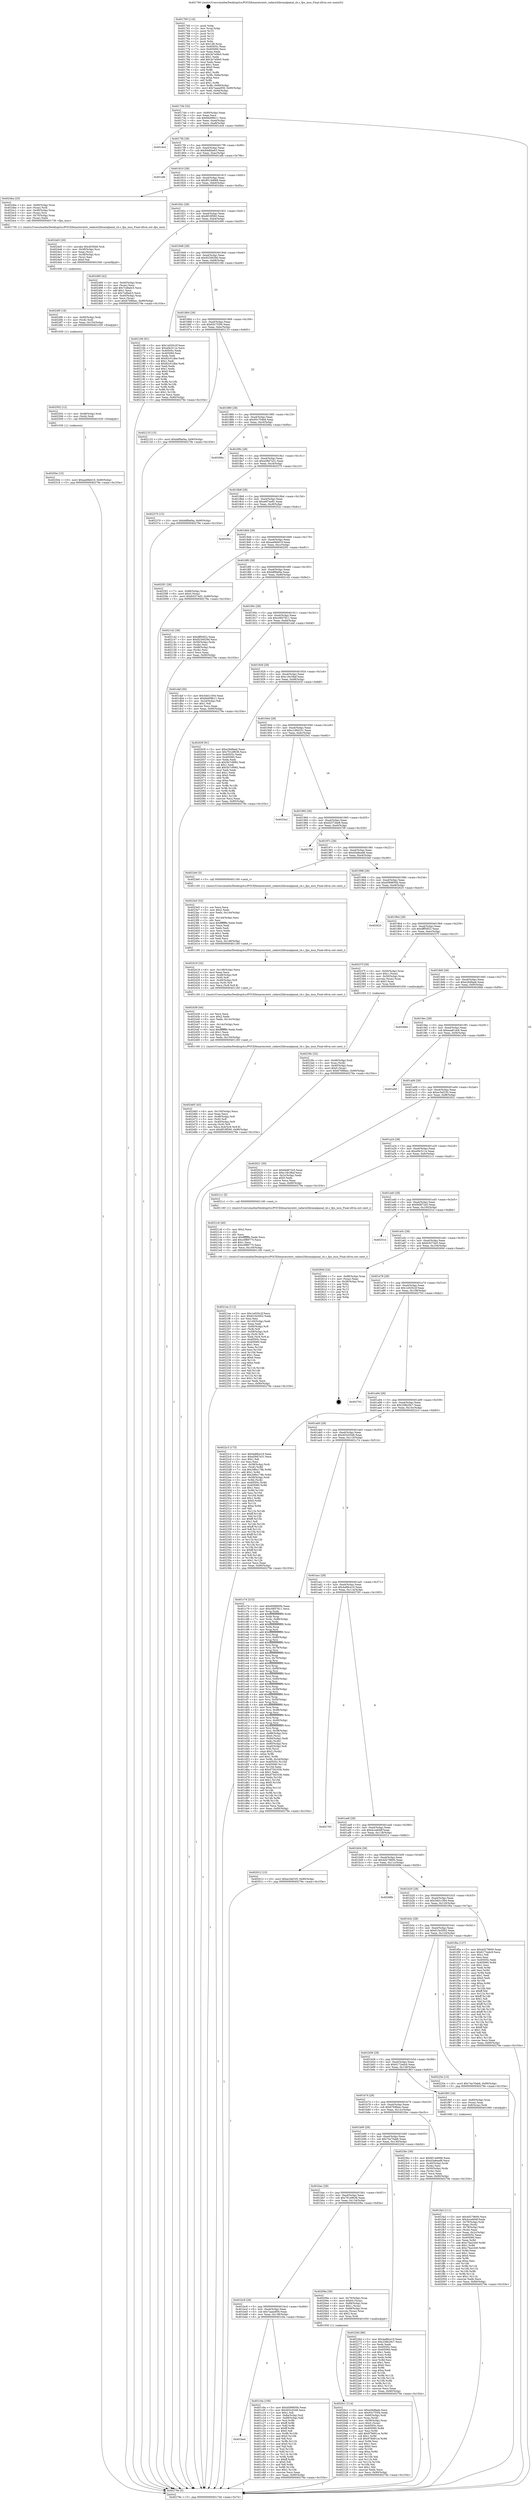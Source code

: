 digraph "0x401760" {
  label = "0x401760 (/mnt/c/Users/mathe/Desktop/tcc/POCII/binaries/extr_radare2libranalpanal_sh.c_fpu_insn_Final-ollvm.out::main(0))"
  labelloc = "t"
  node[shape=record]

  Entry [label="",width=0.3,height=0.3,shape=circle,fillcolor=black,style=filled]
  "0x4017d4" [label="{
     0x4017d4 [32]\l
     | [instrs]\l
     &nbsp;&nbsp;0x4017d4 \<+6\>: mov -0x90(%rbp),%eax\l
     &nbsp;&nbsp;0x4017da \<+2\>: mov %eax,%ecx\l
     &nbsp;&nbsp;0x4017dc \<+6\>: sub $0x84d08b11,%ecx\l
     &nbsp;&nbsp;0x4017e2 \<+6\>: mov %eax,-0xa4(%rbp)\l
     &nbsp;&nbsp;0x4017e8 \<+6\>: mov %ecx,-0xa8(%rbp)\l
     &nbsp;&nbsp;0x4017ee \<+6\>: je 0000000000401dcd \<main+0x66d\>\l
  }"]
  "0x401dcd" [label="{
     0x401dcd\l
  }", style=dashed]
  "0x4017f4" [label="{
     0x4017f4 [28]\l
     | [instrs]\l
     &nbsp;&nbsp;0x4017f4 \<+5\>: jmp 00000000004017f9 \<main+0x99\>\l
     &nbsp;&nbsp;0x4017f9 \<+6\>: mov -0xa4(%rbp),%eax\l
     &nbsp;&nbsp;0x4017ff \<+5\>: sub $0x84dbbeb3,%eax\l
     &nbsp;&nbsp;0x401804 \<+6\>: mov %eax,-0xac(%rbp)\l
     &nbsp;&nbsp;0x40180a \<+6\>: je 0000000000401efb \<main+0x79b\>\l
  }"]
  Exit [label="",width=0.3,height=0.3,shape=circle,fillcolor=black,style=filled,peripheries=2]
  "0x401efb" [label="{
     0x401efb\l
  }", style=dashed]
  "0x401810" [label="{
     0x401810 [28]\l
     | [instrs]\l
     &nbsp;&nbsp;0x401810 \<+5\>: jmp 0000000000401815 \<main+0xb5\>\l
     &nbsp;&nbsp;0x401815 \<+6\>: mov -0xa4(%rbp),%eax\l
     &nbsp;&nbsp;0x40181b \<+5\>: sub $0x8514d068,%eax\l
     &nbsp;&nbsp;0x401820 \<+6\>: mov %eax,-0xb0(%rbp)\l
     &nbsp;&nbsp;0x401826 \<+6\>: je 00000000004024ba \<main+0xd5a\>\l
  }"]
  "0x40250e" [label="{
     0x40250e [15]\l
     | [instrs]\l
     &nbsp;&nbsp;0x40250e \<+10\>: movl $0xaa08dd19,-0x90(%rbp)\l
     &nbsp;&nbsp;0x402518 \<+5\>: jmp 000000000040279e \<main+0x103e\>\l
  }"]
  "0x4024ba" [label="{
     0x4024ba [25]\l
     | [instrs]\l
     &nbsp;&nbsp;0x4024ba \<+4\>: mov -0x60(%rbp),%rax\l
     &nbsp;&nbsp;0x4024be \<+3\>: mov (%rax),%rdi\l
     &nbsp;&nbsp;0x4024c1 \<+4\>: mov -0x48(%rbp),%rax\l
     &nbsp;&nbsp;0x4024c5 \<+3\>: mov (%rax),%rsi\l
     &nbsp;&nbsp;0x4024c8 \<+4\>: mov -0x70(%rbp),%rax\l
     &nbsp;&nbsp;0x4024cc \<+2\>: mov (%rax),%edx\l
     &nbsp;&nbsp;0x4024ce \<+5\>: call 0000000000401730 \<fpu_insn\>\l
     | [calls]\l
     &nbsp;&nbsp;0x401730 \{1\} (/mnt/c/Users/mathe/Desktop/tcc/POCII/binaries/extr_radare2libranalpanal_sh.c_fpu_insn_Final-ollvm.out::fpu_insn)\l
  }"]
  "0x40182c" [label="{
     0x40182c [28]\l
     | [instrs]\l
     &nbsp;&nbsp;0x40182c \<+5\>: jmp 0000000000401831 \<main+0xd1\>\l
     &nbsp;&nbsp;0x401831 \<+6\>: mov -0xa4(%rbp),%eax\l
     &nbsp;&nbsp;0x401837 \<+5\>: sub $0x8f19f560,%eax\l
     &nbsp;&nbsp;0x40183c \<+6\>: mov %eax,-0xb4(%rbp)\l
     &nbsp;&nbsp;0x401842 \<+6\>: je 0000000000402490 \<main+0xd30\>\l
  }"]
  "0x402502" [label="{
     0x402502 [12]\l
     | [instrs]\l
     &nbsp;&nbsp;0x402502 \<+4\>: mov -0x48(%rbp),%rdi\l
     &nbsp;&nbsp;0x402506 \<+3\>: mov (%rdi),%rdi\l
     &nbsp;&nbsp;0x402509 \<+5\>: call 0000000000401030 \<free@plt\>\l
     | [calls]\l
     &nbsp;&nbsp;0x401030 \{1\} (unknown)\l
  }"]
  "0x402490" [label="{
     0x402490 [42]\l
     | [instrs]\l
     &nbsp;&nbsp;0x402490 \<+4\>: mov -0x40(%rbp),%rax\l
     &nbsp;&nbsp;0x402494 \<+2\>: mov (%rax),%ecx\l
     &nbsp;&nbsp;0x402496 \<+6\>: add $0x7cdfadc5,%ecx\l
     &nbsp;&nbsp;0x40249c \<+3\>: add $0x1,%ecx\l
     &nbsp;&nbsp;0x40249f \<+6\>: sub $0x7cdfadc5,%ecx\l
     &nbsp;&nbsp;0x4024a5 \<+4\>: mov -0x40(%rbp),%rax\l
     &nbsp;&nbsp;0x4024a9 \<+2\>: mov %ecx,(%rax)\l
     &nbsp;&nbsp;0x4024ab \<+10\>: movl $0x6769feec,-0x90(%rbp)\l
     &nbsp;&nbsp;0x4024b5 \<+5\>: jmp 000000000040279e \<main+0x103e\>\l
  }"]
  "0x401848" [label="{
     0x401848 [28]\l
     | [instrs]\l
     &nbsp;&nbsp;0x401848 \<+5\>: jmp 000000000040184d \<main+0xed\>\l
     &nbsp;&nbsp;0x40184d \<+6\>: mov -0xa4(%rbp),%eax\l
     &nbsp;&nbsp;0x401853 \<+5\>: sub $0x9230029d,%eax\l
     &nbsp;&nbsp;0x401858 \<+6\>: mov %eax,-0xb8(%rbp)\l
     &nbsp;&nbsp;0x40185e \<+6\>: je 0000000000402166 \<main+0xa06\>\l
  }"]
  "0x4024f0" [label="{
     0x4024f0 [18]\l
     | [instrs]\l
     &nbsp;&nbsp;0x4024f0 \<+4\>: mov -0x60(%rbp),%rdi\l
     &nbsp;&nbsp;0x4024f4 \<+3\>: mov (%rdi),%rdi\l
     &nbsp;&nbsp;0x4024f7 \<+6\>: mov %eax,-0x154(%rbp)\l
     &nbsp;&nbsp;0x4024fd \<+5\>: call 0000000000401030 \<free@plt\>\l
     | [calls]\l
     &nbsp;&nbsp;0x401030 \{1\} (unknown)\l
  }"]
  "0x402166" [label="{
     0x402166 [91]\l
     | [instrs]\l
     &nbsp;&nbsp;0x402166 \<+5\>: mov $0x1e020c2f,%eax\l
     &nbsp;&nbsp;0x40216b \<+5\>: mov $0xef4c511e,%ecx\l
     &nbsp;&nbsp;0x402170 \<+7\>: mov 0x40505c,%edx\l
     &nbsp;&nbsp;0x402177 \<+7\>: mov 0x405060,%esi\l
     &nbsp;&nbsp;0x40217e \<+2\>: mov %edx,%edi\l
     &nbsp;&nbsp;0x402180 \<+6\>: add $0x82c01dbe,%edi\l
     &nbsp;&nbsp;0x402186 \<+3\>: sub $0x1,%edi\l
     &nbsp;&nbsp;0x402189 \<+6\>: sub $0x82c01dbe,%edi\l
     &nbsp;&nbsp;0x40218f \<+3\>: imul %edi,%edx\l
     &nbsp;&nbsp;0x402192 \<+3\>: and $0x1,%edx\l
     &nbsp;&nbsp;0x402195 \<+3\>: cmp $0x0,%edx\l
     &nbsp;&nbsp;0x402198 \<+4\>: sete %r8b\l
     &nbsp;&nbsp;0x40219c \<+3\>: cmp $0xa,%esi\l
     &nbsp;&nbsp;0x40219f \<+4\>: setl %r9b\l
     &nbsp;&nbsp;0x4021a3 \<+3\>: mov %r8b,%r10b\l
     &nbsp;&nbsp;0x4021a6 \<+3\>: and %r9b,%r10b\l
     &nbsp;&nbsp;0x4021a9 \<+3\>: xor %r9b,%r8b\l
     &nbsp;&nbsp;0x4021ac \<+3\>: or %r8b,%r10b\l
     &nbsp;&nbsp;0x4021af \<+4\>: test $0x1,%r10b\l
     &nbsp;&nbsp;0x4021b3 \<+3\>: cmovne %ecx,%eax\l
     &nbsp;&nbsp;0x4021b6 \<+6\>: mov %eax,-0x90(%rbp)\l
     &nbsp;&nbsp;0x4021bc \<+5\>: jmp 000000000040279e \<main+0x103e\>\l
  }"]
  "0x401864" [label="{
     0x401864 [28]\l
     | [instrs]\l
     &nbsp;&nbsp;0x401864 \<+5\>: jmp 0000000000401869 \<main+0x109\>\l
     &nbsp;&nbsp;0x401869 \<+6\>: mov -0xa4(%rbp),%eax\l
     &nbsp;&nbsp;0x40186f \<+5\>: sub $0x93c755f4,%eax\l
     &nbsp;&nbsp;0x401874 \<+6\>: mov %eax,-0xbc(%rbp)\l
     &nbsp;&nbsp;0x40187a \<+6\>: je 0000000000402133 \<main+0x9d3\>\l
  }"]
  "0x4024d3" [label="{
     0x4024d3 [29]\l
     | [instrs]\l
     &nbsp;&nbsp;0x4024d3 \<+10\>: movabs $0x4030b6,%rdi\l
     &nbsp;&nbsp;0x4024dd \<+4\>: mov -0x38(%rbp),%rsi\l
     &nbsp;&nbsp;0x4024e1 \<+2\>: mov %eax,(%rsi)\l
     &nbsp;&nbsp;0x4024e3 \<+4\>: mov -0x38(%rbp),%rsi\l
     &nbsp;&nbsp;0x4024e7 \<+2\>: mov (%rsi),%esi\l
     &nbsp;&nbsp;0x4024e9 \<+2\>: mov $0x0,%al\l
     &nbsp;&nbsp;0x4024eb \<+5\>: call 0000000000401040 \<printf@plt\>\l
     | [calls]\l
     &nbsp;&nbsp;0x401040 \{1\} (unknown)\l
  }"]
  "0x402133" [label="{
     0x402133 [15]\l
     | [instrs]\l
     &nbsp;&nbsp;0x402133 \<+10\>: movl $0xb8f9af4a,-0x90(%rbp)\l
     &nbsp;&nbsp;0x40213d \<+5\>: jmp 000000000040279e \<main+0x103e\>\l
  }"]
  "0x401880" [label="{
     0x401880 [28]\l
     | [instrs]\l
     &nbsp;&nbsp;0x401880 \<+5\>: jmp 0000000000401885 \<main+0x125\>\l
     &nbsp;&nbsp;0x401885 \<+6\>: mov -0xa4(%rbp),%eax\l
     &nbsp;&nbsp;0x40188b \<+5\>: sub $0x95c704b8,%eax\l
     &nbsp;&nbsp;0x401890 \<+6\>: mov %eax,-0xc0(%rbp)\l
     &nbsp;&nbsp;0x401896 \<+6\>: je 000000000040266a \<main+0xf0a\>\l
  }"]
  "0x402465" [label="{
     0x402465 [43]\l
     | [instrs]\l
     &nbsp;&nbsp;0x402465 \<+6\>: mov -0x150(%rbp),%ecx\l
     &nbsp;&nbsp;0x40246b \<+3\>: imul %eax,%ecx\l
     &nbsp;&nbsp;0x40246e \<+4\>: mov -0x48(%rbp),%r8\l
     &nbsp;&nbsp;0x402472 \<+3\>: mov (%r8),%r8\l
     &nbsp;&nbsp;0x402475 \<+4\>: mov -0x40(%rbp),%r9\l
     &nbsp;&nbsp;0x402479 \<+3\>: movslq (%r9),%r9\l
     &nbsp;&nbsp;0x40247c \<+5\>: mov %ecx,0x4(%r8,%r9,8)\l
     &nbsp;&nbsp;0x402481 \<+10\>: movl $0x8f19f560,-0x90(%rbp)\l
     &nbsp;&nbsp;0x40248b \<+5\>: jmp 000000000040279e \<main+0x103e\>\l
  }"]
  "0x40266a" [label="{
     0x40266a\l
  }", style=dashed]
  "0x40189c" [label="{
     0x40189c [28]\l
     | [instrs]\l
     &nbsp;&nbsp;0x40189c \<+5\>: jmp 00000000004018a1 \<main+0x141\>\l
     &nbsp;&nbsp;0x4018a1 \<+6\>: mov -0xa4(%rbp),%eax\l
     &nbsp;&nbsp;0x4018a7 \<+5\>: sub $0xa58d7a31,%eax\l
     &nbsp;&nbsp;0x4018ac \<+6\>: mov %eax,-0xc4(%rbp)\l
     &nbsp;&nbsp;0x4018b2 \<+6\>: je 0000000000402370 \<main+0xc10\>\l
  }"]
  "0x402439" [label="{
     0x402439 [44]\l
     | [instrs]\l
     &nbsp;&nbsp;0x402439 \<+2\>: xor %ecx,%ecx\l
     &nbsp;&nbsp;0x40243b \<+5\>: mov $0x2,%edx\l
     &nbsp;&nbsp;0x402440 \<+6\>: mov %edx,-0x14c(%rbp)\l
     &nbsp;&nbsp;0x402446 \<+1\>: cltd\l
     &nbsp;&nbsp;0x402447 \<+6\>: mov -0x14c(%rbp),%esi\l
     &nbsp;&nbsp;0x40244d \<+2\>: idiv %esi\l
     &nbsp;&nbsp;0x40244f \<+6\>: imul $0xfffffffe,%edx,%edx\l
     &nbsp;&nbsp;0x402455 \<+3\>: sub $0x1,%ecx\l
     &nbsp;&nbsp;0x402458 \<+2\>: sub %ecx,%edx\l
     &nbsp;&nbsp;0x40245a \<+6\>: mov %edx,-0x150(%rbp)\l
     &nbsp;&nbsp;0x402460 \<+5\>: call 0000000000401160 \<next_i\>\l
     | [calls]\l
     &nbsp;&nbsp;0x401160 \{1\} (/mnt/c/Users/mathe/Desktop/tcc/POCII/binaries/extr_radare2libranalpanal_sh.c_fpu_insn_Final-ollvm.out::next_i)\l
  }"]
  "0x402370" [label="{
     0x402370 [15]\l
     | [instrs]\l
     &nbsp;&nbsp;0x402370 \<+10\>: movl $0xb8f9af4a,-0x90(%rbp)\l
     &nbsp;&nbsp;0x40237a \<+5\>: jmp 000000000040279e \<main+0x103e\>\l
  }"]
  "0x4018b8" [label="{
     0x4018b8 [28]\l
     | [instrs]\l
     &nbsp;&nbsp;0x4018b8 \<+5\>: jmp 00000000004018bd \<main+0x15d\>\l
     &nbsp;&nbsp;0x4018bd \<+6\>: mov -0xa4(%rbp),%eax\l
     &nbsp;&nbsp;0x4018c3 \<+5\>: sub $0xa6f7ae81,%eax\l
     &nbsp;&nbsp;0x4018c8 \<+6\>: mov %eax,-0xc8(%rbp)\l
     &nbsp;&nbsp;0x4018ce \<+6\>: je 000000000040252c \<main+0xdcc\>\l
  }"]
  "0x402419" [label="{
     0x402419 [32]\l
     | [instrs]\l
     &nbsp;&nbsp;0x402419 \<+6\>: mov -0x148(%rbp),%ecx\l
     &nbsp;&nbsp;0x40241f \<+3\>: imul %eax,%ecx\l
     &nbsp;&nbsp;0x402422 \<+4\>: mov -0x48(%rbp),%r8\l
     &nbsp;&nbsp;0x402426 \<+3\>: mov (%r8),%r8\l
     &nbsp;&nbsp;0x402429 \<+4\>: mov -0x40(%rbp),%r9\l
     &nbsp;&nbsp;0x40242d \<+3\>: movslq (%r9),%r9\l
     &nbsp;&nbsp;0x402430 \<+4\>: mov %ecx,(%r8,%r9,8)\l
     &nbsp;&nbsp;0x402434 \<+5\>: call 0000000000401160 \<next_i\>\l
     | [calls]\l
     &nbsp;&nbsp;0x401160 \{1\} (/mnt/c/Users/mathe/Desktop/tcc/POCII/binaries/extr_radare2libranalpanal_sh.c_fpu_insn_Final-ollvm.out::next_i)\l
  }"]
  "0x40252c" [label="{
     0x40252c\l
  }", style=dashed]
  "0x4018d4" [label="{
     0x4018d4 [28]\l
     | [instrs]\l
     &nbsp;&nbsp;0x4018d4 \<+5\>: jmp 00000000004018d9 \<main+0x179\>\l
     &nbsp;&nbsp;0x4018d9 \<+6\>: mov -0xa4(%rbp),%eax\l
     &nbsp;&nbsp;0x4018df \<+5\>: sub $0xaa08dd19,%eax\l
     &nbsp;&nbsp;0x4018e4 \<+6\>: mov %eax,-0xcc(%rbp)\l
     &nbsp;&nbsp;0x4018ea \<+6\>: je 00000000004025f1 \<main+0xe91\>\l
  }"]
  "0x4023e5" [label="{
     0x4023e5 [52]\l
     | [instrs]\l
     &nbsp;&nbsp;0x4023e5 \<+2\>: xor %ecx,%ecx\l
     &nbsp;&nbsp;0x4023e7 \<+5\>: mov $0x2,%edx\l
     &nbsp;&nbsp;0x4023ec \<+6\>: mov %edx,-0x144(%rbp)\l
     &nbsp;&nbsp;0x4023f2 \<+1\>: cltd\l
     &nbsp;&nbsp;0x4023f3 \<+6\>: mov -0x144(%rbp),%esi\l
     &nbsp;&nbsp;0x4023f9 \<+2\>: idiv %esi\l
     &nbsp;&nbsp;0x4023fb \<+6\>: imul $0xfffffffe,%edx,%edx\l
     &nbsp;&nbsp;0x402401 \<+2\>: mov %ecx,%edi\l
     &nbsp;&nbsp;0x402403 \<+2\>: sub %edx,%edi\l
     &nbsp;&nbsp;0x402405 \<+2\>: mov %ecx,%edx\l
     &nbsp;&nbsp;0x402407 \<+3\>: sub $0x1,%edx\l
     &nbsp;&nbsp;0x40240a \<+2\>: add %edx,%edi\l
     &nbsp;&nbsp;0x40240c \<+2\>: sub %edi,%ecx\l
     &nbsp;&nbsp;0x40240e \<+6\>: mov %ecx,-0x148(%rbp)\l
     &nbsp;&nbsp;0x402414 \<+5\>: call 0000000000401160 \<next_i\>\l
     | [calls]\l
     &nbsp;&nbsp;0x401160 \{1\} (/mnt/c/Users/mathe/Desktop/tcc/POCII/binaries/extr_radare2libranalpanal_sh.c_fpu_insn_Final-ollvm.out::next_i)\l
  }"]
  "0x4025f1" [label="{
     0x4025f1 [28]\l
     | [instrs]\l
     &nbsp;&nbsp;0x4025f1 \<+7\>: mov -0x88(%rbp),%rax\l
     &nbsp;&nbsp;0x4025f8 \<+6\>: movl $0x0,(%rax)\l
     &nbsp;&nbsp;0x4025fe \<+10\>: movl $0xfc0374d3,-0x90(%rbp)\l
     &nbsp;&nbsp;0x402608 \<+5\>: jmp 000000000040279e \<main+0x103e\>\l
  }"]
  "0x4018f0" [label="{
     0x4018f0 [28]\l
     | [instrs]\l
     &nbsp;&nbsp;0x4018f0 \<+5\>: jmp 00000000004018f5 \<main+0x195\>\l
     &nbsp;&nbsp;0x4018f5 \<+6\>: mov -0xa4(%rbp),%eax\l
     &nbsp;&nbsp;0x4018fb \<+5\>: sub $0xb8f9af4a,%eax\l
     &nbsp;&nbsp;0x401900 \<+6\>: mov %eax,-0xd0(%rbp)\l
     &nbsp;&nbsp;0x401906 \<+6\>: je 0000000000402142 \<main+0x9e2\>\l
  }"]
  "0x40239c" [label="{
     0x40239c [32]\l
     | [instrs]\l
     &nbsp;&nbsp;0x40239c \<+4\>: mov -0x48(%rbp),%rdi\l
     &nbsp;&nbsp;0x4023a0 \<+3\>: mov %rax,(%rdi)\l
     &nbsp;&nbsp;0x4023a3 \<+4\>: mov -0x40(%rbp),%rax\l
     &nbsp;&nbsp;0x4023a7 \<+6\>: movl $0x0,(%rax)\l
     &nbsp;&nbsp;0x4023ad \<+10\>: movl $0x6769feec,-0x90(%rbp)\l
     &nbsp;&nbsp;0x4023b7 \<+5\>: jmp 000000000040279e \<main+0x103e\>\l
  }"]
  "0x402142" [label="{
     0x402142 [36]\l
     | [instrs]\l
     &nbsp;&nbsp;0x402142 \<+5\>: mov $0xdff50f22,%eax\l
     &nbsp;&nbsp;0x402147 \<+5\>: mov $0x9230029d,%ecx\l
     &nbsp;&nbsp;0x40214c \<+4\>: mov -0x58(%rbp),%rdx\l
     &nbsp;&nbsp;0x402150 \<+2\>: mov (%rdx),%esi\l
     &nbsp;&nbsp;0x402152 \<+4\>: mov -0x68(%rbp),%rdx\l
     &nbsp;&nbsp;0x402156 \<+2\>: cmp (%rdx),%esi\l
     &nbsp;&nbsp;0x402158 \<+3\>: cmovl %ecx,%eax\l
     &nbsp;&nbsp;0x40215b \<+6\>: mov %eax,-0x90(%rbp)\l
     &nbsp;&nbsp;0x402161 \<+5\>: jmp 000000000040279e \<main+0x103e\>\l
  }"]
  "0x40190c" [label="{
     0x40190c [28]\l
     | [instrs]\l
     &nbsp;&nbsp;0x40190c \<+5\>: jmp 0000000000401911 \<main+0x1b1\>\l
     &nbsp;&nbsp;0x401911 \<+6\>: mov -0xa4(%rbp),%eax\l
     &nbsp;&nbsp;0x401917 \<+5\>: sub $0xc0857811,%eax\l
     &nbsp;&nbsp;0x40191c \<+6\>: mov %eax,-0xd4(%rbp)\l
     &nbsp;&nbsp;0x401922 \<+6\>: je 0000000000401daf \<main+0x64f\>\l
  }"]
  "0x4021ee" [label="{
     0x4021ee [112]\l
     | [instrs]\l
     &nbsp;&nbsp;0x4021ee \<+5\>: mov $0x1e020c2f,%ecx\l
     &nbsp;&nbsp;0x4021f3 \<+5\>: mov $0x615e3002,%edx\l
     &nbsp;&nbsp;0x4021f8 \<+2\>: xor %esi,%esi\l
     &nbsp;&nbsp;0x4021fa \<+6\>: mov -0x140(%rbp),%edi\l
     &nbsp;&nbsp;0x402200 \<+3\>: imul %eax,%edi\l
     &nbsp;&nbsp;0x402203 \<+4\>: mov -0x60(%rbp),%r8\l
     &nbsp;&nbsp;0x402207 \<+3\>: mov (%r8),%r8\l
     &nbsp;&nbsp;0x40220a \<+4\>: mov -0x58(%rbp),%r9\l
     &nbsp;&nbsp;0x40220e \<+3\>: movslq (%r9),%r9\l
     &nbsp;&nbsp;0x402211 \<+4\>: mov %edi,(%r8,%r9,4)\l
     &nbsp;&nbsp;0x402215 \<+7\>: mov 0x40505c,%eax\l
     &nbsp;&nbsp;0x40221c \<+7\>: mov 0x405060,%edi\l
     &nbsp;&nbsp;0x402223 \<+3\>: sub $0x1,%esi\l
     &nbsp;&nbsp;0x402226 \<+3\>: mov %eax,%r10d\l
     &nbsp;&nbsp;0x402229 \<+3\>: add %esi,%r10d\l
     &nbsp;&nbsp;0x40222c \<+4\>: imul %r10d,%eax\l
     &nbsp;&nbsp;0x402230 \<+3\>: and $0x1,%eax\l
     &nbsp;&nbsp;0x402233 \<+3\>: cmp $0x0,%eax\l
     &nbsp;&nbsp;0x402236 \<+4\>: sete %r11b\l
     &nbsp;&nbsp;0x40223a \<+3\>: cmp $0xa,%edi\l
     &nbsp;&nbsp;0x40223d \<+3\>: setl %bl\l
     &nbsp;&nbsp;0x402240 \<+3\>: mov %r11b,%r14b\l
     &nbsp;&nbsp;0x402243 \<+3\>: and %bl,%r14b\l
     &nbsp;&nbsp;0x402246 \<+3\>: xor %bl,%r11b\l
     &nbsp;&nbsp;0x402249 \<+3\>: or %r11b,%r14b\l
     &nbsp;&nbsp;0x40224c \<+4\>: test $0x1,%r14b\l
     &nbsp;&nbsp;0x402250 \<+3\>: cmovne %edx,%ecx\l
     &nbsp;&nbsp;0x402253 \<+6\>: mov %ecx,-0x90(%rbp)\l
     &nbsp;&nbsp;0x402259 \<+5\>: jmp 000000000040279e \<main+0x103e\>\l
  }"]
  "0x401daf" [label="{
     0x401daf [30]\l
     | [instrs]\l
     &nbsp;&nbsp;0x401daf \<+5\>: mov $0x5dd1c304,%eax\l
     &nbsp;&nbsp;0x401db4 \<+5\>: mov $0x84d08b11,%ecx\l
     &nbsp;&nbsp;0x401db9 \<+3\>: mov -0x2d(%rbp),%dl\l
     &nbsp;&nbsp;0x401dbc \<+3\>: test $0x1,%dl\l
     &nbsp;&nbsp;0x401dbf \<+3\>: cmovne %ecx,%eax\l
     &nbsp;&nbsp;0x401dc2 \<+6\>: mov %eax,-0x90(%rbp)\l
     &nbsp;&nbsp;0x401dc8 \<+5\>: jmp 000000000040279e \<main+0x103e\>\l
  }"]
  "0x401928" [label="{
     0x401928 [28]\l
     | [instrs]\l
     &nbsp;&nbsp;0x401928 \<+5\>: jmp 000000000040192d \<main+0x1cd\>\l
     &nbsp;&nbsp;0x40192d \<+6\>: mov -0xa4(%rbp),%eax\l
     &nbsp;&nbsp;0x401933 \<+5\>: sub $0xc18c38af,%eax\l
     &nbsp;&nbsp;0x401938 \<+6\>: mov %eax,-0xd8(%rbp)\l
     &nbsp;&nbsp;0x40193e \<+6\>: je 000000000040203f \<main+0x8df\>\l
  }"]
  "0x4021c6" [label="{
     0x4021c6 [40]\l
     | [instrs]\l
     &nbsp;&nbsp;0x4021c6 \<+5\>: mov $0x2,%ecx\l
     &nbsp;&nbsp;0x4021cb \<+1\>: cltd\l
     &nbsp;&nbsp;0x4021cc \<+2\>: idiv %ecx\l
     &nbsp;&nbsp;0x4021ce \<+6\>: imul $0xfffffffe,%edx,%ecx\l
     &nbsp;&nbsp;0x4021d4 \<+6\>: add $0xc0f88775,%ecx\l
     &nbsp;&nbsp;0x4021da \<+3\>: add $0x1,%ecx\l
     &nbsp;&nbsp;0x4021dd \<+6\>: sub $0xc0f88775,%ecx\l
     &nbsp;&nbsp;0x4021e3 \<+6\>: mov %ecx,-0x140(%rbp)\l
     &nbsp;&nbsp;0x4021e9 \<+5\>: call 0000000000401160 \<next_i\>\l
     | [calls]\l
     &nbsp;&nbsp;0x401160 \{1\} (/mnt/c/Users/mathe/Desktop/tcc/POCII/binaries/extr_radare2libranalpanal_sh.c_fpu_insn_Final-ollvm.out::next_i)\l
  }"]
  "0x40203f" [label="{
     0x40203f [91]\l
     | [instrs]\l
     &nbsp;&nbsp;0x40203f \<+5\>: mov $0xe26dfaeb,%eax\l
     &nbsp;&nbsp;0x402044 \<+5\>: mov $0x761e9638,%ecx\l
     &nbsp;&nbsp;0x402049 \<+7\>: mov 0x40505c,%edx\l
     &nbsp;&nbsp;0x402050 \<+7\>: mov 0x405060,%esi\l
     &nbsp;&nbsp;0x402057 \<+2\>: mov %edx,%edi\l
     &nbsp;&nbsp;0x402059 \<+6\>: sub $0x5b7c9982,%edi\l
     &nbsp;&nbsp;0x40205f \<+3\>: sub $0x1,%edi\l
     &nbsp;&nbsp;0x402062 \<+6\>: add $0x5b7c9982,%edi\l
     &nbsp;&nbsp;0x402068 \<+3\>: imul %edi,%edx\l
     &nbsp;&nbsp;0x40206b \<+3\>: and $0x1,%edx\l
     &nbsp;&nbsp;0x40206e \<+3\>: cmp $0x0,%edx\l
     &nbsp;&nbsp;0x402071 \<+4\>: sete %r8b\l
     &nbsp;&nbsp;0x402075 \<+3\>: cmp $0xa,%esi\l
     &nbsp;&nbsp;0x402078 \<+4\>: setl %r9b\l
     &nbsp;&nbsp;0x40207c \<+3\>: mov %r8b,%r10b\l
     &nbsp;&nbsp;0x40207f \<+3\>: and %r9b,%r10b\l
     &nbsp;&nbsp;0x402082 \<+3\>: xor %r9b,%r8b\l
     &nbsp;&nbsp;0x402085 \<+3\>: or %r8b,%r10b\l
     &nbsp;&nbsp;0x402088 \<+4\>: test $0x1,%r10b\l
     &nbsp;&nbsp;0x40208c \<+3\>: cmovne %ecx,%eax\l
     &nbsp;&nbsp;0x40208f \<+6\>: mov %eax,-0x90(%rbp)\l
     &nbsp;&nbsp;0x402095 \<+5\>: jmp 000000000040279e \<main+0x103e\>\l
  }"]
  "0x401944" [label="{
     0x401944 [28]\l
     | [instrs]\l
     &nbsp;&nbsp;0x401944 \<+5\>: jmp 0000000000401949 \<main+0x1e9\>\l
     &nbsp;&nbsp;0x401949 \<+6\>: mov -0xa4(%rbp),%eax\l
     &nbsp;&nbsp;0x40194f \<+5\>: sub $0xc1d94231,%eax\l
     &nbsp;&nbsp;0x401954 \<+6\>: mov %eax,-0xdc(%rbp)\l
     &nbsp;&nbsp;0x40195a \<+6\>: je 00000000004025e2 \<main+0xe82\>\l
  }"]
  "0x4020c1" [label="{
     0x4020c1 [114]\l
     | [instrs]\l
     &nbsp;&nbsp;0x4020c1 \<+5\>: mov $0xe26dfaeb,%ecx\l
     &nbsp;&nbsp;0x4020c6 \<+5\>: mov $0x93c755f4,%edx\l
     &nbsp;&nbsp;0x4020cb \<+4\>: mov -0x60(%rbp),%rdi\l
     &nbsp;&nbsp;0x4020cf \<+3\>: mov %rax,(%rdi)\l
     &nbsp;&nbsp;0x4020d2 \<+4\>: mov -0x58(%rbp),%rax\l
     &nbsp;&nbsp;0x4020d6 \<+6\>: movl $0x0,(%rax)\l
     &nbsp;&nbsp;0x4020dc \<+7\>: mov 0x40505c,%esi\l
     &nbsp;&nbsp;0x4020e3 \<+8\>: mov 0x405060,%r8d\l
     &nbsp;&nbsp;0x4020eb \<+3\>: mov %esi,%r9d\l
     &nbsp;&nbsp;0x4020ee \<+7\>: add $0x978d91ce,%r9d\l
     &nbsp;&nbsp;0x4020f5 \<+4\>: sub $0x1,%r9d\l
     &nbsp;&nbsp;0x4020f9 \<+7\>: sub $0x978d91ce,%r9d\l
     &nbsp;&nbsp;0x402100 \<+4\>: imul %r9d,%esi\l
     &nbsp;&nbsp;0x402104 \<+3\>: and $0x1,%esi\l
     &nbsp;&nbsp;0x402107 \<+3\>: cmp $0x0,%esi\l
     &nbsp;&nbsp;0x40210a \<+4\>: sete %r10b\l
     &nbsp;&nbsp;0x40210e \<+4\>: cmp $0xa,%r8d\l
     &nbsp;&nbsp;0x402112 \<+4\>: setl %r11b\l
     &nbsp;&nbsp;0x402116 \<+3\>: mov %r10b,%bl\l
     &nbsp;&nbsp;0x402119 \<+3\>: and %r11b,%bl\l
     &nbsp;&nbsp;0x40211c \<+3\>: xor %r11b,%r10b\l
     &nbsp;&nbsp;0x40211f \<+3\>: or %r10b,%bl\l
     &nbsp;&nbsp;0x402122 \<+3\>: test $0x1,%bl\l
     &nbsp;&nbsp;0x402125 \<+3\>: cmovne %edx,%ecx\l
     &nbsp;&nbsp;0x402128 \<+6\>: mov %ecx,-0x90(%rbp)\l
     &nbsp;&nbsp;0x40212e \<+5\>: jmp 000000000040279e \<main+0x103e\>\l
  }"]
  "0x4025e2" [label="{
     0x4025e2\l
  }", style=dashed]
  "0x401960" [label="{
     0x401960 [28]\l
     | [instrs]\l
     &nbsp;&nbsp;0x401960 \<+5\>: jmp 0000000000401965 \<main+0x205\>\l
     &nbsp;&nbsp;0x401965 \<+6\>: mov -0xa4(%rbp),%eax\l
     &nbsp;&nbsp;0x40196b \<+5\>: sub $0xd2572be8,%eax\l
     &nbsp;&nbsp;0x401970 \<+6\>: mov %eax,-0xe0(%rbp)\l
     &nbsp;&nbsp;0x401976 \<+6\>: je 000000000040278f \<main+0x102f\>\l
  }"]
  "0x401fa3" [label="{
     0x401fa3 [111]\l
     | [instrs]\l
     &nbsp;&nbsp;0x401fa3 \<+5\>: mov $0x4d279600,%ecx\l
     &nbsp;&nbsp;0x401fa8 \<+5\>: mov $0x4cce60df,%edx\l
     &nbsp;&nbsp;0x401fad \<+4\>: mov -0x78(%rbp),%rdi\l
     &nbsp;&nbsp;0x401fb1 \<+2\>: mov %eax,(%rdi)\l
     &nbsp;&nbsp;0x401fb3 \<+4\>: mov -0x78(%rbp),%rdi\l
     &nbsp;&nbsp;0x401fb7 \<+2\>: mov (%rdi),%eax\l
     &nbsp;&nbsp;0x401fb9 \<+3\>: mov %eax,-0x2c(%rbp)\l
     &nbsp;&nbsp;0x401fbc \<+7\>: mov 0x40505c,%eax\l
     &nbsp;&nbsp;0x401fc3 \<+7\>: mov 0x405060,%esi\l
     &nbsp;&nbsp;0x401fca \<+3\>: mov %eax,%r8d\l
     &nbsp;&nbsp;0x401fcd \<+7\>: add $0xc7ba2440,%r8d\l
     &nbsp;&nbsp;0x401fd4 \<+4\>: sub $0x1,%r8d\l
     &nbsp;&nbsp;0x401fd8 \<+7\>: sub $0xc7ba2440,%r8d\l
     &nbsp;&nbsp;0x401fdf \<+4\>: imul %r8d,%eax\l
     &nbsp;&nbsp;0x401fe3 \<+3\>: and $0x1,%eax\l
     &nbsp;&nbsp;0x401fe6 \<+3\>: cmp $0x0,%eax\l
     &nbsp;&nbsp;0x401fe9 \<+4\>: sete %r9b\l
     &nbsp;&nbsp;0x401fed \<+3\>: cmp $0xa,%esi\l
     &nbsp;&nbsp;0x401ff0 \<+4\>: setl %r10b\l
     &nbsp;&nbsp;0x401ff4 \<+3\>: mov %r9b,%r11b\l
     &nbsp;&nbsp;0x401ff7 \<+3\>: and %r10b,%r11b\l
     &nbsp;&nbsp;0x401ffa \<+3\>: xor %r10b,%r9b\l
     &nbsp;&nbsp;0x401ffd \<+3\>: or %r9b,%r11b\l
     &nbsp;&nbsp;0x402000 \<+4\>: test $0x1,%r11b\l
     &nbsp;&nbsp;0x402004 \<+3\>: cmovne %edx,%ecx\l
     &nbsp;&nbsp;0x402007 \<+6\>: mov %ecx,-0x90(%rbp)\l
     &nbsp;&nbsp;0x40200d \<+5\>: jmp 000000000040279e \<main+0x103e\>\l
  }"]
  "0x40278f" [label="{
     0x40278f\l
  }", style=dashed]
  "0x40197c" [label="{
     0x40197c [28]\l
     | [instrs]\l
     &nbsp;&nbsp;0x40197c \<+5\>: jmp 0000000000401981 \<main+0x221\>\l
     &nbsp;&nbsp;0x401981 \<+6\>: mov -0xa4(%rbp),%eax\l
     &nbsp;&nbsp;0x401987 \<+5\>: sub $0xd3a8ead8,%eax\l
     &nbsp;&nbsp;0x40198c \<+6\>: mov %eax,-0xe4(%rbp)\l
     &nbsp;&nbsp;0x401992 \<+6\>: je 00000000004023e0 \<main+0xc80\>\l
  }"]
  "0x401760" [label="{
     0x401760 [116]\l
     | [instrs]\l
     &nbsp;&nbsp;0x401760 \<+1\>: push %rbp\l
     &nbsp;&nbsp;0x401761 \<+3\>: mov %rsp,%rbp\l
     &nbsp;&nbsp;0x401764 \<+2\>: push %r15\l
     &nbsp;&nbsp;0x401766 \<+2\>: push %r14\l
     &nbsp;&nbsp;0x401768 \<+2\>: push %r13\l
     &nbsp;&nbsp;0x40176a \<+2\>: push %r12\l
     &nbsp;&nbsp;0x40176c \<+1\>: push %rbx\l
     &nbsp;&nbsp;0x40176d \<+7\>: sub $0x148,%rsp\l
     &nbsp;&nbsp;0x401774 \<+7\>: mov 0x40505c,%eax\l
     &nbsp;&nbsp;0x40177b \<+7\>: mov 0x405060,%ecx\l
     &nbsp;&nbsp;0x401782 \<+2\>: mov %eax,%edx\l
     &nbsp;&nbsp;0x401784 \<+6\>: sub $0x3e7e0fe5,%edx\l
     &nbsp;&nbsp;0x40178a \<+3\>: sub $0x1,%edx\l
     &nbsp;&nbsp;0x40178d \<+6\>: add $0x3e7e0fe5,%edx\l
     &nbsp;&nbsp;0x401793 \<+3\>: imul %edx,%eax\l
     &nbsp;&nbsp;0x401796 \<+3\>: and $0x1,%eax\l
     &nbsp;&nbsp;0x401799 \<+3\>: cmp $0x0,%eax\l
     &nbsp;&nbsp;0x40179c \<+4\>: sete %r8b\l
     &nbsp;&nbsp;0x4017a0 \<+4\>: and $0x1,%r8b\l
     &nbsp;&nbsp;0x4017a4 \<+7\>: mov %r8b,-0x8a(%rbp)\l
     &nbsp;&nbsp;0x4017ab \<+3\>: cmp $0xa,%ecx\l
     &nbsp;&nbsp;0x4017ae \<+4\>: setl %r8b\l
     &nbsp;&nbsp;0x4017b2 \<+4\>: and $0x1,%r8b\l
     &nbsp;&nbsp;0x4017b6 \<+7\>: mov %r8b,-0x89(%rbp)\l
     &nbsp;&nbsp;0x4017bd \<+10\>: movl $0x7aaea956,-0x90(%rbp)\l
     &nbsp;&nbsp;0x4017c7 \<+6\>: mov %edi,-0x94(%rbp)\l
     &nbsp;&nbsp;0x4017cd \<+7\>: mov %rsi,-0xa0(%rbp)\l
  }"]
  "0x4023e0" [label="{
     0x4023e0 [5]\l
     | [instrs]\l
     &nbsp;&nbsp;0x4023e0 \<+5\>: call 0000000000401160 \<next_i\>\l
     | [calls]\l
     &nbsp;&nbsp;0x401160 \{1\} (/mnt/c/Users/mathe/Desktop/tcc/POCII/binaries/extr_radare2libranalpanal_sh.c_fpu_insn_Final-ollvm.out::next_i)\l
  }"]
  "0x401998" [label="{
     0x401998 [28]\l
     | [instrs]\l
     &nbsp;&nbsp;0x401998 \<+5\>: jmp 000000000040199d \<main+0x23d\>\l
     &nbsp;&nbsp;0x40199d \<+6\>: mov -0xa4(%rbp),%eax\l
     &nbsp;&nbsp;0x4019a3 \<+5\>: sub $0xd589850b,%eax\l
     &nbsp;&nbsp;0x4019a8 \<+6\>: mov %eax,-0xe8(%rbp)\l
     &nbsp;&nbsp;0x4019ae \<+6\>: je 0000000000402625 \<main+0xec5\>\l
  }"]
  "0x40279e" [label="{
     0x40279e [5]\l
     | [instrs]\l
     &nbsp;&nbsp;0x40279e \<+5\>: jmp 00000000004017d4 \<main+0x74\>\l
  }"]
  "0x402625" [label="{
     0x402625\l
  }", style=dashed]
  "0x4019b4" [label="{
     0x4019b4 [28]\l
     | [instrs]\l
     &nbsp;&nbsp;0x4019b4 \<+5\>: jmp 00000000004019b9 \<main+0x259\>\l
     &nbsp;&nbsp;0x4019b9 \<+6\>: mov -0xa4(%rbp),%eax\l
     &nbsp;&nbsp;0x4019bf \<+5\>: sub $0xdff50f22,%eax\l
     &nbsp;&nbsp;0x4019c4 \<+6\>: mov %eax,-0xec(%rbp)\l
     &nbsp;&nbsp;0x4019ca \<+6\>: je 000000000040237f \<main+0xc1f\>\l
  }"]
  "0x401be4" [label="{
     0x401be4\l
  }", style=dashed]
  "0x40237f" [label="{
     0x40237f [29]\l
     | [instrs]\l
     &nbsp;&nbsp;0x40237f \<+4\>: mov -0x50(%rbp),%rax\l
     &nbsp;&nbsp;0x402383 \<+6\>: movl $0x1,(%rax)\l
     &nbsp;&nbsp;0x402389 \<+4\>: mov -0x50(%rbp),%rax\l
     &nbsp;&nbsp;0x40238d \<+3\>: movslq (%rax),%rax\l
     &nbsp;&nbsp;0x402390 \<+4\>: shl $0x3,%rax\l
     &nbsp;&nbsp;0x402394 \<+3\>: mov %rax,%rdi\l
     &nbsp;&nbsp;0x402397 \<+5\>: call 0000000000401050 \<malloc@plt\>\l
     | [calls]\l
     &nbsp;&nbsp;0x401050 \{1\} (unknown)\l
  }"]
  "0x4019d0" [label="{
     0x4019d0 [28]\l
     | [instrs]\l
     &nbsp;&nbsp;0x4019d0 \<+5\>: jmp 00000000004019d5 \<main+0x275\>\l
     &nbsp;&nbsp;0x4019d5 \<+6\>: mov -0xa4(%rbp),%eax\l
     &nbsp;&nbsp;0x4019db \<+5\>: sub $0xe26dfaeb,%eax\l
     &nbsp;&nbsp;0x4019e0 \<+6\>: mov %eax,-0xf0(%rbp)\l
     &nbsp;&nbsp;0x4019e6 \<+6\>: je 00000000004026bb \<main+0xf5b\>\l
  }"]
  "0x401c0a" [label="{
     0x401c0a [106]\l
     | [instrs]\l
     &nbsp;&nbsp;0x401c0a \<+5\>: mov $0xd589850b,%eax\l
     &nbsp;&nbsp;0x401c0f \<+5\>: mov $0x403c0348,%ecx\l
     &nbsp;&nbsp;0x401c14 \<+2\>: mov $0x1,%dl\l
     &nbsp;&nbsp;0x401c16 \<+7\>: mov -0x8a(%rbp),%sil\l
     &nbsp;&nbsp;0x401c1d \<+7\>: mov -0x89(%rbp),%dil\l
     &nbsp;&nbsp;0x401c24 \<+3\>: mov %sil,%r8b\l
     &nbsp;&nbsp;0x401c27 \<+4\>: xor $0xff,%r8b\l
     &nbsp;&nbsp;0x401c2b \<+3\>: mov %dil,%r9b\l
     &nbsp;&nbsp;0x401c2e \<+4\>: xor $0xff,%r9b\l
     &nbsp;&nbsp;0x401c32 \<+3\>: xor $0x0,%dl\l
     &nbsp;&nbsp;0x401c35 \<+3\>: mov %r8b,%r10b\l
     &nbsp;&nbsp;0x401c38 \<+4\>: and $0x0,%r10b\l
     &nbsp;&nbsp;0x401c3c \<+3\>: and %dl,%sil\l
     &nbsp;&nbsp;0x401c3f \<+3\>: mov %r9b,%r11b\l
     &nbsp;&nbsp;0x401c42 \<+4\>: and $0x0,%r11b\l
     &nbsp;&nbsp;0x401c46 \<+3\>: and %dl,%dil\l
     &nbsp;&nbsp;0x401c49 \<+3\>: or %sil,%r10b\l
     &nbsp;&nbsp;0x401c4c \<+3\>: or %dil,%r11b\l
     &nbsp;&nbsp;0x401c4f \<+3\>: xor %r11b,%r10b\l
     &nbsp;&nbsp;0x401c52 \<+3\>: or %r9b,%r8b\l
     &nbsp;&nbsp;0x401c55 \<+4\>: xor $0xff,%r8b\l
     &nbsp;&nbsp;0x401c59 \<+3\>: or $0x0,%dl\l
     &nbsp;&nbsp;0x401c5c \<+3\>: and %dl,%r8b\l
     &nbsp;&nbsp;0x401c5f \<+3\>: or %r8b,%r10b\l
     &nbsp;&nbsp;0x401c62 \<+4\>: test $0x1,%r10b\l
     &nbsp;&nbsp;0x401c66 \<+3\>: cmovne %ecx,%eax\l
     &nbsp;&nbsp;0x401c69 \<+6\>: mov %eax,-0x90(%rbp)\l
     &nbsp;&nbsp;0x401c6f \<+5\>: jmp 000000000040279e \<main+0x103e\>\l
  }"]
  "0x4026bb" [label="{
     0x4026bb\l
  }", style=dashed]
  "0x4019ec" [label="{
     0x4019ec [28]\l
     | [instrs]\l
     &nbsp;&nbsp;0x4019ec \<+5\>: jmp 00000000004019f1 \<main+0x291\>\l
     &nbsp;&nbsp;0x4019f1 \<+6\>: mov -0xa4(%rbp),%eax\l
     &nbsp;&nbsp;0x4019f7 \<+5\>: sub $0xeaa81dc6,%eax\l
     &nbsp;&nbsp;0x4019fc \<+6\>: mov %eax,-0xf4(%rbp)\l
     &nbsp;&nbsp;0x401a02 \<+6\>: je 0000000000401e56 \<main+0x6f6\>\l
  }"]
  "0x401bc8" [label="{
     0x401bc8 [28]\l
     | [instrs]\l
     &nbsp;&nbsp;0x401bc8 \<+5\>: jmp 0000000000401bcd \<main+0x46d\>\l
     &nbsp;&nbsp;0x401bcd \<+6\>: mov -0xa4(%rbp),%eax\l
     &nbsp;&nbsp;0x401bd3 \<+5\>: sub $0x7aaea956,%eax\l
     &nbsp;&nbsp;0x401bd8 \<+6\>: mov %eax,-0x138(%rbp)\l
     &nbsp;&nbsp;0x401bde \<+6\>: je 0000000000401c0a \<main+0x4aa\>\l
  }"]
  "0x401e56" [label="{
     0x401e56\l
  }", style=dashed]
  "0x401a08" [label="{
     0x401a08 [28]\l
     | [instrs]\l
     &nbsp;&nbsp;0x401a08 \<+5\>: jmp 0000000000401a0d \<main+0x2ad\>\l
     &nbsp;&nbsp;0x401a0d \<+6\>: mov -0xa4(%rbp),%eax\l
     &nbsp;&nbsp;0x401a13 \<+5\>: sub $0xec5ef105,%eax\l
     &nbsp;&nbsp;0x401a18 \<+6\>: mov %eax,-0xf8(%rbp)\l
     &nbsp;&nbsp;0x401a1e \<+6\>: je 0000000000402021 \<main+0x8c1\>\l
  }"]
  "0x40209a" [label="{
     0x40209a [39]\l
     | [instrs]\l
     &nbsp;&nbsp;0x40209a \<+4\>: mov -0x70(%rbp),%rax\l
     &nbsp;&nbsp;0x40209e \<+6\>: movl $0x64,(%rax)\l
     &nbsp;&nbsp;0x4020a4 \<+4\>: mov -0x68(%rbp),%rax\l
     &nbsp;&nbsp;0x4020a8 \<+6\>: movl $0x1,(%rax)\l
     &nbsp;&nbsp;0x4020ae \<+4\>: mov -0x68(%rbp),%rax\l
     &nbsp;&nbsp;0x4020b2 \<+3\>: movslq (%rax),%rax\l
     &nbsp;&nbsp;0x4020b5 \<+4\>: shl $0x2,%rax\l
     &nbsp;&nbsp;0x4020b9 \<+3\>: mov %rax,%rdi\l
     &nbsp;&nbsp;0x4020bc \<+5\>: call 0000000000401050 \<malloc@plt\>\l
     | [calls]\l
     &nbsp;&nbsp;0x401050 \{1\} (unknown)\l
  }"]
  "0x402021" [label="{
     0x402021 [30]\l
     | [instrs]\l
     &nbsp;&nbsp;0x402021 \<+5\>: mov $0xf4d872e5,%eax\l
     &nbsp;&nbsp;0x402026 \<+5\>: mov $0xc18c38af,%ecx\l
     &nbsp;&nbsp;0x40202b \<+3\>: mov -0x2c(%rbp),%edx\l
     &nbsp;&nbsp;0x40202e \<+3\>: cmp $0x0,%edx\l
     &nbsp;&nbsp;0x402031 \<+3\>: cmove %ecx,%eax\l
     &nbsp;&nbsp;0x402034 \<+6\>: mov %eax,-0x90(%rbp)\l
     &nbsp;&nbsp;0x40203a \<+5\>: jmp 000000000040279e \<main+0x103e\>\l
  }"]
  "0x401a24" [label="{
     0x401a24 [28]\l
     | [instrs]\l
     &nbsp;&nbsp;0x401a24 \<+5\>: jmp 0000000000401a29 \<main+0x2c9\>\l
     &nbsp;&nbsp;0x401a29 \<+6\>: mov -0xa4(%rbp),%eax\l
     &nbsp;&nbsp;0x401a2f \<+5\>: sub $0xef4c511e,%eax\l
     &nbsp;&nbsp;0x401a34 \<+6\>: mov %eax,-0xfc(%rbp)\l
     &nbsp;&nbsp;0x401a3a \<+6\>: je 00000000004021c1 \<main+0xa61\>\l
  }"]
  "0x401bac" [label="{
     0x401bac [28]\l
     | [instrs]\l
     &nbsp;&nbsp;0x401bac \<+5\>: jmp 0000000000401bb1 \<main+0x451\>\l
     &nbsp;&nbsp;0x401bb1 \<+6\>: mov -0xa4(%rbp),%eax\l
     &nbsp;&nbsp;0x401bb7 \<+5\>: sub $0x761e9638,%eax\l
     &nbsp;&nbsp;0x401bbc \<+6\>: mov %eax,-0x134(%rbp)\l
     &nbsp;&nbsp;0x401bc2 \<+6\>: je 000000000040209a \<main+0x93a\>\l
  }"]
  "0x4021c1" [label="{
     0x4021c1 [5]\l
     | [instrs]\l
     &nbsp;&nbsp;0x4021c1 \<+5\>: call 0000000000401160 \<next_i\>\l
     | [calls]\l
     &nbsp;&nbsp;0x401160 \{1\} (/mnt/c/Users/mathe/Desktop/tcc/POCII/binaries/extr_radare2libranalpanal_sh.c_fpu_insn_Final-ollvm.out::next_i)\l
  }"]
  "0x401a40" [label="{
     0x401a40 [28]\l
     | [instrs]\l
     &nbsp;&nbsp;0x401a40 \<+5\>: jmp 0000000000401a45 \<main+0x2e5\>\l
     &nbsp;&nbsp;0x401a45 \<+6\>: mov -0xa4(%rbp),%eax\l
     &nbsp;&nbsp;0x401a4b \<+5\>: sub $0xf4d872e5,%eax\l
     &nbsp;&nbsp;0x401a50 \<+6\>: mov %eax,-0x100(%rbp)\l
     &nbsp;&nbsp;0x401a56 \<+6\>: je 000000000040251d \<main+0xdbd\>\l
  }"]
  "0x40226d" [label="{
     0x40226d [86]\l
     | [instrs]\l
     &nbsp;&nbsp;0x40226d \<+5\>: mov $0x4a88ce19,%eax\l
     &nbsp;&nbsp;0x402272 \<+5\>: mov $0x238b29c7,%ecx\l
     &nbsp;&nbsp;0x402277 \<+2\>: xor %edx,%edx\l
     &nbsp;&nbsp;0x402279 \<+7\>: mov 0x40505c,%esi\l
     &nbsp;&nbsp;0x402280 \<+7\>: mov 0x405060,%edi\l
     &nbsp;&nbsp;0x402287 \<+3\>: sub $0x1,%edx\l
     &nbsp;&nbsp;0x40228a \<+3\>: mov %esi,%r8d\l
     &nbsp;&nbsp;0x40228d \<+3\>: add %edx,%r8d\l
     &nbsp;&nbsp;0x402290 \<+4\>: imul %r8d,%esi\l
     &nbsp;&nbsp;0x402294 \<+3\>: and $0x1,%esi\l
     &nbsp;&nbsp;0x402297 \<+3\>: cmp $0x0,%esi\l
     &nbsp;&nbsp;0x40229a \<+4\>: sete %r9b\l
     &nbsp;&nbsp;0x40229e \<+3\>: cmp $0xa,%edi\l
     &nbsp;&nbsp;0x4022a1 \<+4\>: setl %r10b\l
     &nbsp;&nbsp;0x4022a5 \<+3\>: mov %r9b,%r11b\l
     &nbsp;&nbsp;0x4022a8 \<+3\>: and %r10b,%r11b\l
     &nbsp;&nbsp;0x4022ab \<+3\>: xor %r10b,%r9b\l
     &nbsp;&nbsp;0x4022ae \<+3\>: or %r9b,%r11b\l
     &nbsp;&nbsp;0x4022b1 \<+4\>: test $0x1,%r11b\l
     &nbsp;&nbsp;0x4022b5 \<+3\>: cmovne %ecx,%eax\l
     &nbsp;&nbsp;0x4022b8 \<+6\>: mov %eax,-0x90(%rbp)\l
     &nbsp;&nbsp;0x4022be \<+5\>: jmp 000000000040279e \<main+0x103e\>\l
  }"]
  "0x40251d" [label="{
     0x40251d\l
  }", style=dashed]
  "0x401a5c" [label="{
     0x401a5c [28]\l
     | [instrs]\l
     &nbsp;&nbsp;0x401a5c \<+5\>: jmp 0000000000401a61 \<main+0x301\>\l
     &nbsp;&nbsp;0x401a61 \<+6\>: mov -0xa4(%rbp),%eax\l
     &nbsp;&nbsp;0x401a67 \<+5\>: sub $0xfc0374d3,%eax\l
     &nbsp;&nbsp;0x401a6c \<+6\>: mov %eax,-0x104(%rbp)\l
     &nbsp;&nbsp;0x401a72 \<+6\>: je 000000000040260d \<main+0xead\>\l
  }"]
  "0x401b90" [label="{
     0x401b90 [28]\l
     | [instrs]\l
     &nbsp;&nbsp;0x401b90 \<+5\>: jmp 0000000000401b95 \<main+0x435\>\l
     &nbsp;&nbsp;0x401b95 \<+6\>: mov -0xa4(%rbp),%eax\l
     &nbsp;&nbsp;0x401b9b \<+5\>: sub $0x74a70ab6,%eax\l
     &nbsp;&nbsp;0x401ba0 \<+6\>: mov %eax,-0x130(%rbp)\l
     &nbsp;&nbsp;0x401ba6 \<+6\>: je 000000000040226d \<main+0xb0d\>\l
  }"]
  "0x40260d" [label="{
     0x40260d [24]\l
     | [instrs]\l
     &nbsp;&nbsp;0x40260d \<+7\>: mov -0x88(%rbp),%rax\l
     &nbsp;&nbsp;0x402614 \<+2\>: mov (%rax),%eax\l
     &nbsp;&nbsp;0x402616 \<+4\>: lea -0x28(%rbp),%rsp\l
     &nbsp;&nbsp;0x40261a \<+1\>: pop %rbx\l
     &nbsp;&nbsp;0x40261b \<+2\>: pop %r12\l
     &nbsp;&nbsp;0x40261d \<+2\>: pop %r13\l
     &nbsp;&nbsp;0x40261f \<+2\>: pop %r14\l
     &nbsp;&nbsp;0x402621 \<+2\>: pop %r15\l
     &nbsp;&nbsp;0x402623 \<+1\>: pop %rbp\l
     &nbsp;&nbsp;0x402624 \<+1\>: ret\l
  }"]
  "0x401a78" [label="{
     0x401a78 [28]\l
     | [instrs]\l
     &nbsp;&nbsp;0x401a78 \<+5\>: jmp 0000000000401a7d \<main+0x31d\>\l
     &nbsp;&nbsp;0x401a7d \<+6\>: mov -0xa4(%rbp),%eax\l
     &nbsp;&nbsp;0x401a83 \<+5\>: sub $0x1e020c2f,%eax\l
     &nbsp;&nbsp;0x401a88 \<+6\>: mov %eax,-0x108(%rbp)\l
     &nbsp;&nbsp;0x401a8e \<+6\>: je 0000000000402702 \<main+0xfa2\>\l
  }"]
  "0x4023bc" [label="{
     0x4023bc [36]\l
     | [instrs]\l
     &nbsp;&nbsp;0x4023bc \<+5\>: mov $0x8514d068,%eax\l
     &nbsp;&nbsp;0x4023c1 \<+5\>: mov $0xd3a8ead8,%ecx\l
     &nbsp;&nbsp;0x4023c6 \<+4\>: mov -0x40(%rbp),%rdx\l
     &nbsp;&nbsp;0x4023ca \<+2\>: mov (%rdx),%esi\l
     &nbsp;&nbsp;0x4023cc \<+4\>: mov -0x50(%rbp),%rdx\l
     &nbsp;&nbsp;0x4023d0 \<+2\>: cmp (%rdx),%esi\l
     &nbsp;&nbsp;0x4023d2 \<+3\>: cmovl %ecx,%eax\l
     &nbsp;&nbsp;0x4023d5 \<+6\>: mov %eax,-0x90(%rbp)\l
     &nbsp;&nbsp;0x4023db \<+5\>: jmp 000000000040279e \<main+0x103e\>\l
  }"]
  "0x402702" [label="{
     0x402702\l
  }", style=dashed]
  "0x401a94" [label="{
     0x401a94 [28]\l
     | [instrs]\l
     &nbsp;&nbsp;0x401a94 \<+5\>: jmp 0000000000401a99 \<main+0x339\>\l
     &nbsp;&nbsp;0x401a99 \<+6\>: mov -0xa4(%rbp),%eax\l
     &nbsp;&nbsp;0x401a9f \<+5\>: sub $0x238b29c7,%eax\l
     &nbsp;&nbsp;0x401aa4 \<+6\>: mov %eax,-0x10c(%rbp)\l
     &nbsp;&nbsp;0x401aaa \<+6\>: je 00000000004022c3 \<main+0xb63\>\l
  }"]
  "0x401b74" [label="{
     0x401b74 [28]\l
     | [instrs]\l
     &nbsp;&nbsp;0x401b74 \<+5\>: jmp 0000000000401b79 \<main+0x419\>\l
     &nbsp;&nbsp;0x401b79 \<+6\>: mov -0xa4(%rbp),%eax\l
     &nbsp;&nbsp;0x401b7f \<+5\>: sub $0x6769feec,%eax\l
     &nbsp;&nbsp;0x401b84 \<+6\>: mov %eax,-0x12c(%rbp)\l
     &nbsp;&nbsp;0x401b8a \<+6\>: je 00000000004023bc \<main+0xc5c\>\l
  }"]
  "0x4022c3" [label="{
     0x4022c3 [173]\l
     | [instrs]\l
     &nbsp;&nbsp;0x4022c3 \<+5\>: mov $0x4a88ce19,%eax\l
     &nbsp;&nbsp;0x4022c8 \<+5\>: mov $0xa58d7a31,%ecx\l
     &nbsp;&nbsp;0x4022cd \<+2\>: mov $0x1,%dl\l
     &nbsp;&nbsp;0x4022cf \<+2\>: xor %esi,%esi\l
     &nbsp;&nbsp;0x4022d1 \<+4\>: mov -0x58(%rbp),%rdi\l
     &nbsp;&nbsp;0x4022d5 \<+3\>: mov (%rdi),%r8d\l
     &nbsp;&nbsp;0x4022d8 \<+7\>: sub $0x3d6e178b,%r8d\l
     &nbsp;&nbsp;0x4022df \<+4\>: add $0x1,%r8d\l
     &nbsp;&nbsp;0x4022e3 \<+7\>: add $0x3d6e178b,%r8d\l
     &nbsp;&nbsp;0x4022ea \<+4\>: mov -0x58(%rbp),%rdi\l
     &nbsp;&nbsp;0x4022ee \<+3\>: mov %r8d,(%rdi)\l
     &nbsp;&nbsp;0x4022f1 \<+8\>: mov 0x40505c,%r8d\l
     &nbsp;&nbsp;0x4022f9 \<+8\>: mov 0x405060,%r9d\l
     &nbsp;&nbsp;0x402301 \<+3\>: sub $0x1,%esi\l
     &nbsp;&nbsp;0x402304 \<+3\>: mov %r8d,%r10d\l
     &nbsp;&nbsp;0x402307 \<+3\>: add %esi,%r10d\l
     &nbsp;&nbsp;0x40230a \<+4\>: imul %r10d,%r8d\l
     &nbsp;&nbsp;0x40230e \<+4\>: and $0x1,%r8d\l
     &nbsp;&nbsp;0x402312 \<+4\>: cmp $0x0,%r8d\l
     &nbsp;&nbsp;0x402316 \<+4\>: sete %r11b\l
     &nbsp;&nbsp;0x40231a \<+4\>: cmp $0xa,%r9d\l
     &nbsp;&nbsp;0x40231e \<+3\>: setl %bl\l
     &nbsp;&nbsp;0x402321 \<+3\>: mov %r11b,%r14b\l
     &nbsp;&nbsp;0x402324 \<+4\>: xor $0xff,%r14b\l
     &nbsp;&nbsp;0x402328 \<+3\>: mov %bl,%r15b\l
     &nbsp;&nbsp;0x40232b \<+4\>: xor $0xff,%r15b\l
     &nbsp;&nbsp;0x40232f \<+3\>: xor $0x1,%dl\l
     &nbsp;&nbsp;0x402332 \<+3\>: mov %r14b,%r12b\l
     &nbsp;&nbsp;0x402335 \<+4\>: and $0xff,%r12b\l
     &nbsp;&nbsp;0x402339 \<+3\>: and %dl,%r11b\l
     &nbsp;&nbsp;0x40233c \<+3\>: mov %r15b,%r13b\l
     &nbsp;&nbsp;0x40233f \<+4\>: and $0xff,%r13b\l
     &nbsp;&nbsp;0x402343 \<+2\>: and %dl,%bl\l
     &nbsp;&nbsp;0x402345 \<+3\>: or %r11b,%r12b\l
     &nbsp;&nbsp;0x402348 \<+3\>: or %bl,%r13b\l
     &nbsp;&nbsp;0x40234b \<+3\>: xor %r13b,%r12b\l
     &nbsp;&nbsp;0x40234e \<+3\>: or %r15b,%r14b\l
     &nbsp;&nbsp;0x402351 \<+4\>: xor $0xff,%r14b\l
     &nbsp;&nbsp;0x402355 \<+3\>: or $0x1,%dl\l
     &nbsp;&nbsp;0x402358 \<+3\>: and %dl,%r14b\l
     &nbsp;&nbsp;0x40235b \<+3\>: or %r14b,%r12b\l
     &nbsp;&nbsp;0x40235e \<+4\>: test $0x1,%r12b\l
     &nbsp;&nbsp;0x402362 \<+3\>: cmovne %ecx,%eax\l
     &nbsp;&nbsp;0x402365 \<+6\>: mov %eax,-0x90(%rbp)\l
     &nbsp;&nbsp;0x40236b \<+5\>: jmp 000000000040279e \<main+0x103e\>\l
  }"]
  "0x401ab0" [label="{
     0x401ab0 [28]\l
     | [instrs]\l
     &nbsp;&nbsp;0x401ab0 \<+5\>: jmp 0000000000401ab5 \<main+0x355\>\l
     &nbsp;&nbsp;0x401ab5 \<+6\>: mov -0xa4(%rbp),%eax\l
     &nbsp;&nbsp;0x401abb \<+5\>: sub $0x403c0348,%eax\l
     &nbsp;&nbsp;0x401ac0 \<+6\>: mov %eax,-0x110(%rbp)\l
     &nbsp;&nbsp;0x401ac6 \<+6\>: je 0000000000401c74 \<main+0x514\>\l
  }"]
  "0x401f93" [label="{
     0x401f93 [16]\l
     | [instrs]\l
     &nbsp;&nbsp;0x401f93 \<+4\>: mov -0x80(%rbp),%rax\l
     &nbsp;&nbsp;0x401f97 \<+3\>: mov (%rax),%rax\l
     &nbsp;&nbsp;0x401f9a \<+4\>: mov 0x8(%rax),%rdi\l
     &nbsp;&nbsp;0x401f9e \<+5\>: call 0000000000401060 \<atoi@plt\>\l
     | [calls]\l
     &nbsp;&nbsp;0x401060 \{1\} (unknown)\l
  }"]
  "0x401c74" [label="{
     0x401c74 [315]\l
     | [instrs]\l
     &nbsp;&nbsp;0x401c74 \<+5\>: mov $0xd589850b,%eax\l
     &nbsp;&nbsp;0x401c79 \<+5\>: mov $0xc0857811,%ecx\l
     &nbsp;&nbsp;0x401c7e \<+3\>: mov %rsp,%rdx\l
     &nbsp;&nbsp;0x401c81 \<+4\>: add $0xfffffffffffffff0,%rdx\l
     &nbsp;&nbsp;0x401c85 \<+3\>: mov %rdx,%rsp\l
     &nbsp;&nbsp;0x401c88 \<+7\>: mov %rdx,-0x88(%rbp)\l
     &nbsp;&nbsp;0x401c8f \<+3\>: mov %rsp,%rdx\l
     &nbsp;&nbsp;0x401c92 \<+4\>: add $0xfffffffffffffff0,%rdx\l
     &nbsp;&nbsp;0x401c96 \<+3\>: mov %rdx,%rsp\l
     &nbsp;&nbsp;0x401c99 \<+3\>: mov %rsp,%rsi\l
     &nbsp;&nbsp;0x401c9c \<+4\>: add $0xfffffffffffffff0,%rsi\l
     &nbsp;&nbsp;0x401ca0 \<+3\>: mov %rsi,%rsp\l
     &nbsp;&nbsp;0x401ca3 \<+4\>: mov %rsi,-0x80(%rbp)\l
     &nbsp;&nbsp;0x401ca7 \<+3\>: mov %rsp,%rsi\l
     &nbsp;&nbsp;0x401caa \<+4\>: add $0xfffffffffffffff0,%rsi\l
     &nbsp;&nbsp;0x401cae \<+3\>: mov %rsi,%rsp\l
     &nbsp;&nbsp;0x401cb1 \<+4\>: mov %rsi,-0x78(%rbp)\l
     &nbsp;&nbsp;0x401cb5 \<+3\>: mov %rsp,%rsi\l
     &nbsp;&nbsp;0x401cb8 \<+4\>: add $0xfffffffffffffff0,%rsi\l
     &nbsp;&nbsp;0x401cbc \<+3\>: mov %rsi,%rsp\l
     &nbsp;&nbsp;0x401cbf \<+4\>: mov %rsi,-0x70(%rbp)\l
     &nbsp;&nbsp;0x401cc3 \<+3\>: mov %rsp,%rsi\l
     &nbsp;&nbsp;0x401cc6 \<+4\>: add $0xfffffffffffffff0,%rsi\l
     &nbsp;&nbsp;0x401cca \<+3\>: mov %rsi,%rsp\l
     &nbsp;&nbsp;0x401ccd \<+4\>: mov %rsi,-0x68(%rbp)\l
     &nbsp;&nbsp;0x401cd1 \<+3\>: mov %rsp,%rsi\l
     &nbsp;&nbsp;0x401cd4 \<+4\>: add $0xfffffffffffffff0,%rsi\l
     &nbsp;&nbsp;0x401cd8 \<+3\>: mov %rsi,%rsp\l
     &nbsp;&nbsp;0x401cdb \<+4\>: mov %rsi,-0x60(%rbp)\l
     &nbsp;&nbsp;0x401cdf \<+3\>: mov %rsp,%rsi\l
     &nbsp;&nbsp;0x401ce2 \<+4\>: add $0xfffffffffffffff0,%rsi\l
     &nbsp;&nbsp;0x401ce6 \<+3\>: mov %rsi,%rsp\l
     &nbsp;&nbsp;0x401ce9 \<+4\>: mov %rsi,-0x58(%rbp)\l
     &nbsp;&nbsp;0x401ced \<+3\>: mov %rsp,%rsi\l
     &nbsp;&nbsp;0x401cf0 \<+4\>: add $0xfffffffffffffff0,%rsi\l
     &nbsp;&nbsp;0x401cf4 \<+3\>: mov %rsi,%rsp\l
     &nbsp;&nbsp;0x401cf7 \<+4\>: mov %rsi,-0x50(%rbp)\l
     &nbsp;&nbsp;0x401cfb \<+3\>: mov %rsp,%rsi\l
     &nbsp;&nbsp;0x401cfe \<+4\>: add $0xfffffffffffffff0,%rsi\l
     &nbsp;&nbsp;0x401d02 \<+3\>: mov %rsi,%rsp\l
     &nbsp;&nbsp;0x401d05 \<+4\>: mov %rsi,-0x48(%rbp)\l
     &nbsp;&nbsp;0x401d09 \<+3\>: mov %rsp,%rsi\l
     &nbsp;&nbsp;0x401d0c \<+4\>: add $0xfffffffffffffff0,%rsi\l
     &nbsp;&nbsp;0x401d10 \<+3\>: mov %rsi,%rsp\l
     &nbsp;&nbsp;0x401d13 \<+4\>: mov %rsi,-0x40(%rbp)\l
     &nbsp;&nbsp;0x401d17 \<+3\>: mov %rsp,%rsi\l
     &nbsp;&nbsp;0x401d1a \<+4\>: add $0xfffffffffffffff0,%rsi\l
     &nbsp;&nbsp;0x401d1e \<+3\>: mov %rsi,%rsp\l
     &nbsp;&nbsp;0x401d21 \<+4\>: mov %rsi,-0x38(%rbp)\l
     &nbsp;&nbsp;0x401d25 \<+7\>: mov -0x88(%rbp),%rsi\l
     &nbsp;&nbsp;0x401d2c \<+6\>: movl $0x0,(%rsi)\l
     &nbsp;&nbsp;0x401d32 \<+6\>: mov -0x94(%rbp),%edi\l
     &nbsp;&nbsp;0x401d38 \<+2\>: mov %edi,(%rdx)\l
     &nbsp;&nbsp;0x401d3a \<+4\>: mov -0x80(%rbp),%rsi\l
     &nbsp;&nbsp;0x401d3e \<+7\>: mov -0xa0(%rbp),%r8\l
     &nbsp;&nbsp;0x401d45 \<+3\>: mov %r8,(%rsi)\l
     &nbsp;&nbsp;0x401d48 \<+3\>: cmpl $0x2,(%rdx)\l
     &nbsp;&nbsp;0x401d4b \<+4\>: setne %r9b\l
     &nbsp;&nbsp;0x401d4f \<+4\>: and $0x1,%r9b\l
     &nbsp;&nbsp;0x401d53 \<+4\>: mov %r9b,-0x2d(%rbp)\l
     &nbsp;&nbsp;0x401d57 \<+8\>: mov 0x40505c,%r10d\l
     &nbsp;&nbsp;0x401d5f \<+8\>: mov 0x405060,%r11d\l
     &nbsp;&nbsp;0x401d67 \<+3\>: mov %r10d,%ebx\l
     &nbsp;&nbsp;0x401d6a \<+6\>: sub $0xd75d163b,%ebx\l
     &nbsp;&nbsp;0x401d70 \<+3\>: sub $0x1,%ebx\l
     &nbsp;&nbsp;0x401d73 \<+6\>: add $0xd75d163b,%ebx\l
     &nbsp;&nbsp;0x401d79 \<+4\>: imul %ebx,%r10d\l
     &nbsp;&nbsp;0x401d7d \<+4\>: and $0x1,%r10d\l
     &nbsp;&nbsp;0x401d81 \<+4\>: cmp $0x0,%r10d\l
     &nbsp;&nbsp;0x401d85 \<+4\>: sete %r9b\l
     &nbsp;&nbsp;0x401d89 \<+4\>: cmp $0xa,%r11d\l
     &nbsp;&nbsp;0x401d8d \<+4\>: setl %r14b\l
     &nbsp;&nbsp;0x401d91 \<+3\>: mov %r9b,%r15b\l
     &nbsp;&nbsp;0x401d94 \<+3\>: and %r14b,%r15b\l
     &nbsp;&nbsp;0x401d97 \<+3\>: xor %r14b,%r9b\l
     &nbsp;&nbsp;0x401d9a \<+3\>: or %r9b,%r15b\l
     &nbsp;&nbsp;0x401d9d \<+4\>: test $0x1,%r15b\l
     &nbsp;&nbsp;0x401da1 \<+3\>: cmovne %ecx,%eax\l
     &nbsp;&nbsp;0x401da4 \<+6\>: mov %eax,-0x90(%rbp)\l
     &nbsp;&nbsp;0x401daa \<+5\>: jmp 000000000040279e \<main+0x103e\>\l
  }"]
  "0x401acc" [label="{
     0x401acc [28]\l
     | [instrs]\l
     &nbsp;&nbsp;0x401acc \<+5\>: jmp 0000000000401ad1 \<main+0x371\>\l
     &nbsp;&nbsp;0x401ad1 \<+6\>: mov -0xa4(%rbp),%eax\l
     &nbsp;&nbsp;0x401ad7 \<+5\>: sub $0x4a88ce19,%eax\l
     &nbsp;&nbsp;0x401adc \<+6\>: mov %eax,-0x114(%rbp)\l
     &nbsp;&nbsp;0x401ae2 \<+6\>: je 0000000000402765 \<main+0x1005\>\l
  }"]
  "0x401b58" [label="{
     0x401b58 [28]\l
     | [instrs]\l
     &nbsp;&nbsp;0x401b58 \<+5\>: jmp 0000000000401b5d \<main+0x3fd\>\l
     &nbsp;&nbsp;0x401b5d \<+6\>: mov -0xa4(%rbp),%eax\l
     &nbsp;&nbsp;0x401b63 \<+5\>: sub $0x6172edc9,%eax\l
     &nbsp;&nbsp;0x401b68 \<+6\>: mov %eax,-0x128(%rbp)\l
     &nbsp;&nbsp;0x401b6e \<+6\>: je 0000000000401f93 \<main+0x833\>\l
  }"]
  "0x402765" [label="{
     0x402765\l
  }", style=dashed]
  "0x401ae8" [label="{
     0x401ae8 [28]\l
     | [instrs]\l
     &nbsp;&nbsp;0x401ae8 \<+5\>: jmp 0000000000401aed \<main+0x38d\>\l
     &nbsp;&nbsp;0x401aed \<+6\>: mov -0xa4(%rbp),%eax\l
     &nbsp;&nbsp;0x401af3 \<+5\>: sub $0x4cce60df,%eax\l
     &nbsp;&nbsp;0x401af8 \<+6\>: mov %eax,-0x118(%rbp)\l
     &nbsp;&nbsp;0x401afe \<+6\>: je 0000000000402012 \<main+0x8b2\>\l
  }"]
  "0x40225e" [label="{
     0x40225e [15]\l
     | [instrs]\l
     &nbsp;&nbsp;0x40225e \<+10\>: movl $0x74a70ab6,-0x90(%rbp)\l
     &nbsp;&nbsp;0x402268 \<+5\>: jmp 000000000040279e \<main+0x103e\>\l
  }"]
  "0x402012" [label="{
     0x402012 [15]\l
     | [instrs]\l
     &nbsp;&nbsp;0x402012 \<+10\>: movl $0xec5ef105,-0x90(%rbp)\l
     &nbsp;&nbsp;0x40201c \<+5\>: jmp 000000000040279e \<main+0x103e\>\l
  }"]
  "0x401b04" [label="{
     0x401b04 [28]\l
     | [instrs]\l
     &nbsp;&nbsp;0x401b04 \<+5\>: jmp 0000000000401b09 \<main+0x3a9\>\l
     &nbsp;&nbsp;0x401b09 \<+6\>: mov -0xa4(%rbp),%eax\l
     &nbsp;&nbsp;0x401b0f \<+5\>: sub $0x4d279600,%eax\l
     &nbsp;&nbsp;0x401b14 \<+6\>: mov %eax,-0x11c(%rbp)\l
     &nbsp;&nbsp;0x401b1a \<+6\>: je 000000000040268b \<main+0xf2b\>\l
  }"]
  "0x401b3c" [label="{
     0x401b3c [28]\l
     | [instrs]\l
     &nbsp;&nbsp;0x401b3c \<+5\>: jmp 0000000000401b41 \<main+0x3e1\>\l
     &nbsp;&nbsp;0x401b41 \<+6\>: mov -0xa4(%rbp),%eax\l
     &nbsp;&nbsp;0x401b47 \<+5\>: sub $0x615e3002,%eax\l
     &nbsp;&nbsp;0x401b4c \<+6\>: mov %eax,-0x124(%rbp)\l
     &nbsp;&nbsp;0x401b52 \<+6\>: je 000000000040225e \<main+0xafe\>\l
  }"]
  "0x40268b" [label="{
     0x40268b\l
  }", style=dashed]
  "0x401b20" [label="{
     0x401b20 [28]\l
     | [instrs]\l
     &nbsp;&nbsp;0x401b20 \<+5\>: jmp 0000000000401b25 \<main+0x3c5\>\l
     &nbsp;&nbsp;0x401b25 \<+6\>: mov -0xa4(%rbp),%eax\l
     &nbsp;&nbsp;0x401b2b \<+5\>: sub $0x5dd1c304,%eax\l
     &nbsp;&nbsp;0x401b30 \<+6\>: mov %eax,-0x120(%rbp)\l
     &nbsp;&nbsp;0x401b36 \<+6\>: je 0000000000401f0a \<main+0x7aa\>\l
  }"]
  "0x401f0a" [label="{
     0x401f0a [137]\l
     | [instrs]\l
     &nbsp;&nbsp;0x401f0a \<+5\>: mov $0x4d279600,%eax\l
     &nbsp;&nbsp;0x401f0f \<+5\>: mov $0x6172edc9,%ecx\l
     &nbsp;&nbsp;0x401f14 \<+2\>: mov $0x1,%dl\l
     &nbsp;&nbsp;0x401f16 \<+2\>: xor %esi,%esi\l
     &nbsp;&nbsp;0x401f18 \<+7\>: mov 0x40505c,%edi\l
     &nbsp;&nbsp;0x401f1f \<+8\>: mov 0x405060,%r8d\l
     &nbsp;&nbsp;0x401f27 \<+3\>: sub $0x1,%esi\l
     &nbsp;&nbsp;0x401f2a \<+3\>: mov %edi,%r9d\l
     &nbsp;&nbsp;0x401f2d \<+3\>: add %esi,%r9d\l
     &nbsp;&nbsp;0x401f30 \<+4\>: imul %r9d,%edi\l
     &nbsp;&nbsp;0x401f34 \<+3\>: and $0x1,%edi\l
     &nbsp;&nbsp;0x401f37 \<+3\>: cmp $0x0,%edi\l
     &nbsp;&nbsp;0x401f3a \<+4\>: sete %r10b\l
     &nbsp;&nbsp;0x401f3e \<+4\>: cmp $0xa,%r8d\l
     &nbsp;&nbsp;0x401f42 \<+4\>: setl %r11b\l
     &nbsp;&nbsp;0x401f46 \<+3\>: mov %r10b,%bl\l
     &nbsp;&nbsp;0x401f49 \<+3\>: xor $0xff,%bl\l
     &nbsp;&nbsp;0x401f4c \<+3\>: mov %r11b,%r14b\l
     &nbsp;&nbsp;0x401f4f \<+4\>: xor $0xff,%r14b\l
     &nbsp;&nbsp;0x401f53 \<+3\>: xor $0x1,%dl\l
     &nbsp;&nbsp;0x401f56 \<+3\>: mov %bl,%r15b\l
     &nbsp;&nbsp;0x401f59 \<+4\>: and $0xff,%r15b\l
     &nbsp;&nbsp;0x401f5d \<+3\>: and %dl,%r10b\l
     &nbsp;&nbsp;0x401f60 \<+3\>: mov %r14b,%r12b\l
     &nbsp;&nbsp;0x401f63 \<+4\>: and $0xff,%r12b\l
     &nbsp;&nbsp;0x401f67 \<+3\>: and %dl,%r11b\l
     &nbsp;&nbsp;0x401f6a \<+3\>: or %r10b,%r15b\l
     &nbsp;&nbsp;0x401f6d \<+3\>: or %r11b,%r12b\l
     &nbsp;&nbsp;0x401f70 \<+3\>: xor %r12b,%r15b\l
     &nbsp;&nbsp;0x401f73 \<+3\>: or %r14b,%bl\l
     &nbsp;&nbsp;0x401f76 \<+3\>: xor $0xff,%bl\l
     &nbsp;&nbsp;0x401f79 \<+3\>: or $0x1,%dl\l
     &nbsp;&nbsp;0x401f7c \<+2\>: and %dl,%bl\l
     &nbsp;&nbsp;0x401f7e \<+3\>: or %bl,%r15b\l
     &nbsp;&nbsp;0x401f81 \<+4\>: test $0x1,%r15b\l
     &nbsp;&nbsp;0x401f85 \<+3\>: cmovne %ecx,%eax\l
     &nbsp;&nbsp;0x401f88 \<+6\>: mov %eax,-0x90(%rbp)\l
     &nbsp;&nbsp;0x401f8e \<+5\>: jmp 000000000040279e \<main+0x103e\>\l
  }"]
  Entry -> "0x401760" [label=" 1"]
  "0x4017d4" -> "0x401dcd" [label=" 0"]
  "0x4017d4" -> "0x4017f4" [label=" 26"]
  "0x40260d" -> Exit [label=" 1"]
  "0x4017f4" -> "0x401efb" [label=" 0"]
  "0x4017f4" -> "0x401810" [label=" 26"]
  "0x4025f1" -> "0x40279e" [label=" 1"]
  "0x401810" -> "0x4024ba" [label=" 1"]
  "0x401810" -> "0x40182c" [label=" 25"]
  "0x40250e" -> "0x40279e" [label=" 1"]
  "0x40182c" -> "0x402490" [label=" 1"]
  "0x40182c" -> "0x401848" [label=" 24"]
  "0x402502" -> "0x40250e" [label=" 1"]
  "0x401848" -> "0x402166" [label=" 1"]
  "0x401848" -> "0x401864" [label=" 23"]
  "0x4024f0" -> "0x402502" [label=" 1"]
  "0x401864" -> "0x402133" [label=" 1"]
  "0x401864" -> "0x401880" [label=" 22"]
  "0x4024d3" -> "0x4024f0" [label=" 1"]
  "0x401880" -> "0x40266a" [label=" 0"]
  "0x401880" -> "0x40189c" [label=" 22"]
  "0x4024ba" -> "0x4024d3" [label=" 1"]
  "0x40189c" -> "0x402370" [label=" 1"]
  "0x40189c" -> "0x4018b8" [label=" 21"]
  "0x402490" -> "0x40279e" [label=" 1"]
  "0x4018b8" -> "0x40252c" [label=" 0"]
  "0x4018b8" -> "0x4018d4" [label=" 21"]
  "0x402465" -> "0x40279e" [label=" 1"]
  "0x4018d4" -> "0x4025f1" [label=" 1"]
  "0x4018d4" -> "0x4018f0" [label=" 20"]
  "0x402439" -> "0x402465" [label=" 1"]
  "0x4018f0" -> "0x402142" [label=" 2"]
  "0x4018f0" -> "0x40190c" [label=" 18"]
  "0x402419" -> "0x402439" [label=" 1"]
  "0x40190c" -> "0x401daf" [label=" 1"]
  "0x40190c" -> "0x401928" [label=" 17"]
  "0x4023e5" -> "0x402419" [label=" 1"]
  "0x401928" -> "0x40203f" [label=" 1"]
  "0x401928" -> "0x401944" [label=" 16"]
  "0x4023e0" -> "0x4023e5" [label=" 1"]
  "0x401944" -> "0x4025e2" [label=" 0"]
  "0x401944" -> "0x401960" [label=" 16"]
  "0x4023bc" -> "0x40279e" [label=" 2"]
  "0x401960" -> "0x40278f" [label=" 0"]
  "0x401960" -> "0x40197c" [label=" 16"]
  "0x40239c" -> "0x40279e" [label=" 1"]
  "0x40197c" -> "0x4023e0" [label=" 1"]
  "0x40197c" -> "0x401998" [label=" 15"]
  "0x402370" -> "0x40279e" [label=" 1"]
  "0x401998" -> "0x402625" [label=" 0"]
  "0x401998" -> "0x4019b4" [label=" 15"]
  "0x4022c3" -> "0x40279e" [label=" 1"]
  "0x4019b4" -> "0x40237f" [label=" 1"]
  "0x4019b4" -> "0x4019d0" [label=" 14"]
  "0x40226d" -> "0x40279e" [label=" 1"]
  "0x4019d0" -> "0x4026bb" [label=" 0"]
  "0x4019d0" -> "0x4019ec" [label=" 14"]
  "0x40225e" -> "0x40279e" [label=" 1"]
  "0x4019ec" -> "0x401e56" [label=" 0"]
  "0x4019ec" -> "0x401a08" [label=" 14"]
  "0x4021c6" -> "0x4021ee" [label=" 1"]
  "0x401a08" -> "0x402021" [label=" 1"]
  "0x401a08" -> "0x401a24" [label=" 13"]
  "0x4021c1" -> "0x4021c6" [label=" 1"]
  "0x401a24" -> "0x4021c1" [label=" 1"]
  "0x401a24" -> "0x401a40" [label=" 12"]
  "0x402142" -> "0x40279e" [label=" 2"]
  "0x401a40" -> "0x40251d" [label=" 0"]
  "0x401a40" -> "0x401a5c" [label=" 12"]
  "0x402133" -> "0x40279e" [label=" 1"]
  "0x401a5c" -> "0x40260d" [label=" 1"]
  "0x401a5c" -> "0x401a78" [label=" 11"]
  "0x40209a" -> "0x4020c1" [label=" 1"]
  "0x401a78" -> "0x402702" [label=" 0"]
  "0x401a78" -> "0x401a94" [label=" 11"]
  "0x40203f" -> "0x40279e" [label=" 1"]
  "0x401a94" -> "0x4022c3" [label=" 1"]
  "0x401a94" -> "0x401ab0" [label=" 10"]
  "0x402012" -> "0x40279e" [label=" 1"]
  "0x401ab0" -> "0x401c74" [label=" 1"]
  "0x401ab0" -> "0x401acc" [label=" 9"]
  "0x401fa3" -> "0x40279e" [label=" 1"]
  "0x401acc" -> "0x402765" [label=" 0"]
  "0x401acc" -> "0x401ae8" [label=" 9"]
  "0x401f0a" -> "0x40279e" [label=" 1"]
  "0x401ae8" -> "0x402012" [label=" 1"]
  "0x401ae8" -> "0x401b04" [label=" 8"]
  "0x401daf" -> "0x40279e" [label=" 1"]
  "0x401b04" -> "0x40268b" [label=" 0"]
  "0x401b04" -> "0x401b20" [label=" 8"]
  "0x40237f" -> "0x40239c" [label=" 1"]
  "0x401b20" -> "0x401f0a" [label=" 1"]
  "0x401b20" -> "0x401b3c" [label=" 7"]
  "0x401c74" -> "0x40279e" [label=" 1"]
  "0x401b3c" -> "0x40225e" [label=" 1"]
  "0x401b3c" -> "0x401b58" [label=" 6"]
  "0x401f93" -> "0x401fa3" [label=" 1"]
  "0x401b58" -> "0x401f93" [label=" 1"]
  "0x401b58" -> "0x401b74" [label=" 5"]
  "0x402021" -> "0x40279e" [label=" 1"]
  "0x401b74" -> "0x4023bc" [label=" 2"]
  "0x401b74" -> "0x401b90" [label=" 3"]
  "0x4020c1" -> "0x40279e" [label=" 1"]
  "0x401b90" -> "0x40226d" [label=" 1"]
  "0x401b90" -> "0x401bac" [label=" 2"]
  "0x402166" -> "0x40279e" [label=" 1"]
  "0x401bac" -> "0x40209a" [label=" 1"]
  "0x401bac" -> "0x401bc8" [label=" 1"]
  "0x4021ee" -> "0x40279e" [label=" 1"]
  "0x401bc8" -> "0x401c0a" [label=" 1"]
  "0x401bc8" -> "0x401be4" [label=" 0"]
  "0x401c0a" -> "0x40279e" [label=" 1"]
  "0x401760" -> "0x4017d4" [label=" 1"]
  "0x40279e" -> "0x4017d4" [label=" 25"]
}
